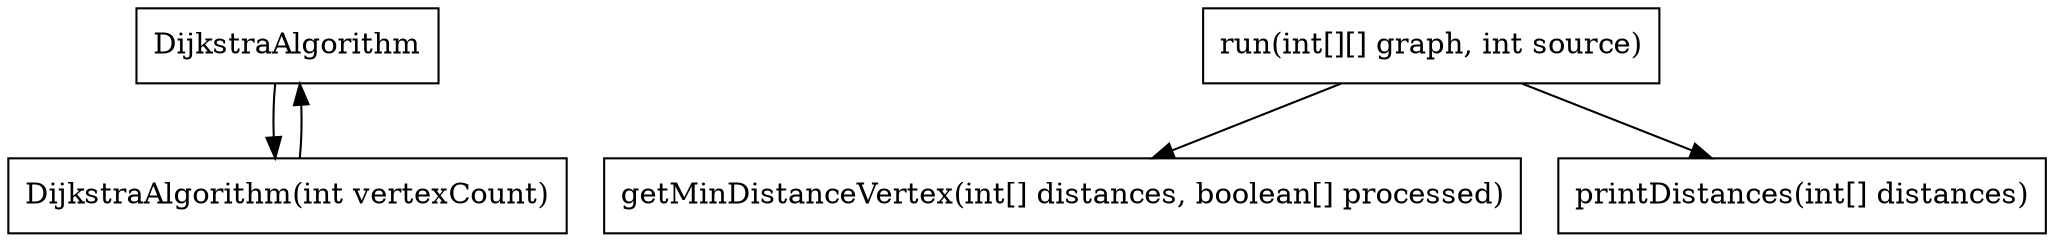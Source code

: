 digraph DijkstraAlgorithmCallGraph {
    rankdir=TB;
    node [shape=box];

    // Nodes
    DijkstraAlgorithm [label="DijkstraAlgorithm"];
    DijkstraAlgorithm_constructor [label="DijkstraAlgorithm(int vertexCount)"];
    run [label="run(int[][] graph, int source)"];
    getMinDistanceVertex [label="getMinDistanceVertex(int[] distances, boolean[] processed)"];
    printDistances [label="printDistances(int[] distances)"];

    // Edges
    DijkstraAlgorithm -> DijkstraAlgorithm_constructor;
    DijkstraAlgorithm_constructor -> DijkstraAlgorithm;
    run -> getMinDistanceVertex;
    run -> printDistances;
}

